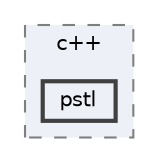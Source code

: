 digraph "C:/Users/HP/Documents/GitHub/Minero-Game/lib/include/c++/pstl"
{
 // LATEX_PDF_SIZE
  bgcolor="transparent";
  edge [fontname=Helvetica,fontsize=10,labelfontname=Helvetica,labelfontsize=10];
  node [fontname=Helvetica,fontsize=10,shape=box,height=0.2,width=0.4];
  compound=true
  subgraph clusterdir_95001289751ef68ad49e7b57d86ac6d8 {
    graph [ bgcolor="#edf0f7", pencolor="grey50", label="c++", fontname=Helvetica,fontsize=10 style="filled,dashed", URL="dir_95001289751ef68ad49e7b57d86ac6d8.html",tooltip=""]
  dir_92c0c7d470360cf9fadf3492d3947301 [label="pstl", fillcolor="#edf0f7", color="grey25", style="filled,bold", URL="dir_92c0c7d470360cf9fadf3492d3947301.html",tooltip=""];
  }
}
